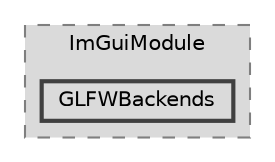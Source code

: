 digraph "Engine/Modules/ImGuiModule/GLFWBackends"
{
 // LATEX_PDF_SIZE
  bgcolor="transparent";
  edge [fontname=Helvetica,fontsize=10,labelfontname=Helvetica,labelfontsize=10];
  node [fontname=Helvetica,fontsize=10,shape=box,height=0.2,width=0.4];
  compound=true
  subgraph clusterdir_f1a95843b8df50437cf19ff4e048b51b {
    graph [ bgcolor="#dadada", pencolor="grey50", label="ImGuiModule", fontname=Helvetica,fontsize=10 style="filled,dashed", URL="dir_f1a95843b8df50437cf19ff4e048b51b.html",tooltip=""]
  dir_db95a9e5c284595d9ca323771c7f7db3 [label="GLFWBackends", fillcolor="#dadada", color="grey25", style="filled,bold", URL="dir_db95a9e5c284595d9ca323771c7f7db3.html",tooltip=""];
  }
}

